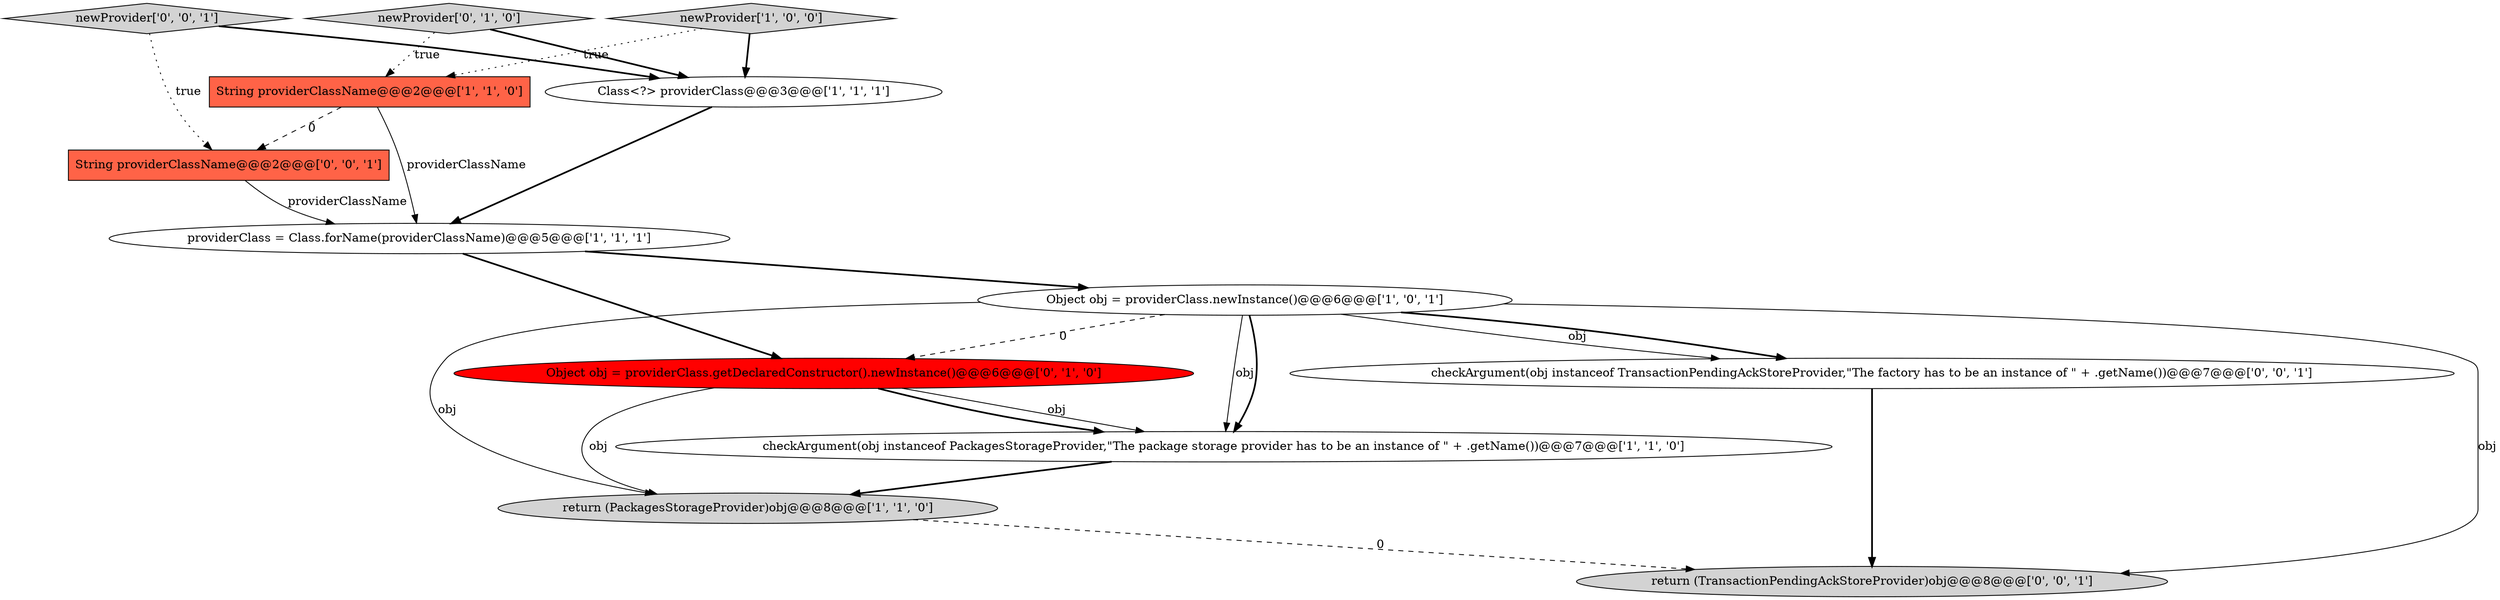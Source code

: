 digraph {
8 [style = filled, label = "Object obj = providerClass.getDeclaredConstructor().newInstance()@@@6@@@['0', '1', '0']", fillcolor = red, shape = ellipse image = "AAA1AAABBB2BBB"];
1 [style = filled, label = "String providerClassName@@@2@@@['1', '1', '0']", fillcolor = tomato, shape = box image = "AAA0AAABBB1BBB"];
10 [style = filled, label = "return (TransactionPendingAckStoreProvider)obj@@@8@@@['0', '0', '1']", fillcolor = lightgray, shape = ellipse image = "AAA0AAABBB3BBB"];
4 [style = filled, label = "return (PackagesStorageProvider)obj@@@8@@@['1', '1', '0']", fillcolor = lightgray, shape = ellipse image = "AAA0AAABBB1BBB"];
11 [style = filled, label = "newProvider['0', '0', '1']", fillcolor = lightgray, shape = diamond image = "AAA0AAABBB3BBB"];
5 [style = filled, label = "Object obj = providerClass.newInstance()@@@6@@@['1', '0', '1']", fillcolor = white, shape = ellipse image = "AAA0AAABBB1BBB"];
9 [style = filled, label = "String providerClassName@@@2@@@['0', '0', '1']", fillcolor = tomato, shape = box image = "AAA0AAABBB3BBB"];
2 [style = filled, label = "newProvider['1', '0', '0']", fillcolor = lightgray, shape = diamond image = "AAA0AAABBB1BBB"];
6 [style = filled, label = "providerClass = Class.forName(providerClassName)@@@5@@@['1', '1', '1']", fillcolor = white, shape = ellipse image = "AAA0AAABBB1BBB"];
0 [style = filled, label = "checkArgument(obj instanceof PackagesStorageProvider,\"The package storage provider has to be an instance of \" + .getName())@@@7@@@['1', '1', '0']", fillcolor = white, shape = ellipse image = "AAA0AAABBB1BBB"];
7 [style = filled, label = "newProvider['0', '1', '0']", fillcolor = lightgray, shape = diamond image = "AAA0AAABBB2BBB"];
3 [style = filled, label = "Class<?> providerClass@@@3@@@['1', '1', '1']", fillcolor = white, shape = ellipse image = "AAA0AAABBB1BBB"];
12 [style = filled, label = "checkArgument(obj instanceof TransactionPendingAckStoreProvider,\"The factory has to be an instance of \" + .getName())@@@7@@@['0', '0', '1']", fillcolor = white, shape = ellipse image = "AAA0AAABBB3BBB"];
5->0 [style = solid, label="obj"];
5->12 [style = solid, label="obj"];
5->10 [style = solid, label="obj"];
2->3 [style = bold, label=""];
5->4 [style = solid, label="obj"];
3->6 [style = bold, label=""];
1->9 [style = dashed, label="0"];
11->9 [style = dotted, label="true"];
9->6 [style = solid, label="providerClassName"];
7->3 [style = bold, label=""];
8->0 [style = bold, label=""];
6->5 [style = bold, label=""];
12->10 [style = bold, label=""];
5->0 [style = bold, label=""];
5->12 [style = bold, label=""];
11->3 [style = bold, label=""];
0->4 [style = bold, label=""];
2->1 [style = dotted, label="true"];
6->8 [style = bold, label=""];
1->6 [style = solid, label="providerClassName"];
5->8 [style = dashed, label="0"];
8->4 [style = solid, label="obj"];
8->0 [style = solid, label="obj"];
4->10 [style = dashed, label="0"];
7->1 [style = dotted, label="true"];
}

